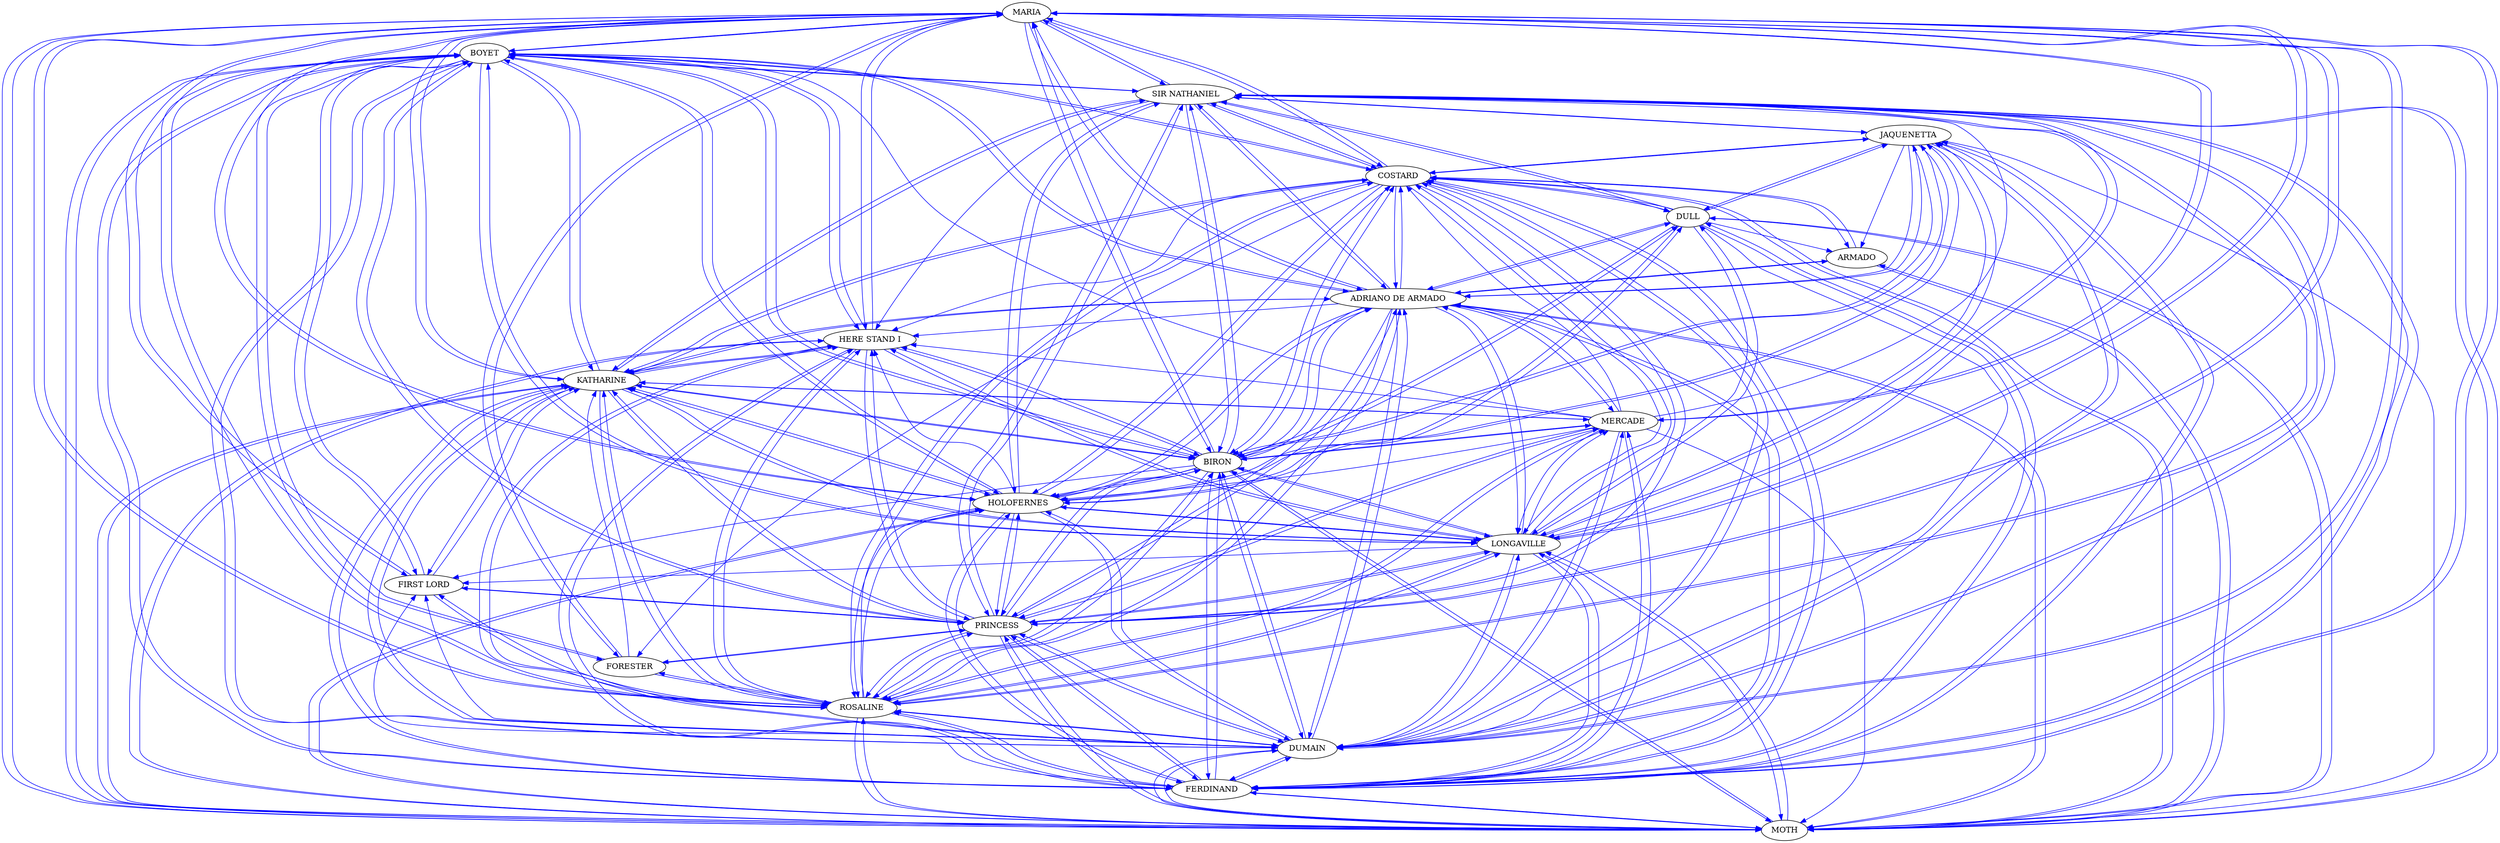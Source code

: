 strict digraph  {
	MARIA -> BOYET	 [color=blue,
		weight=36];
	MARIA -> COSTARD	 [color=blue,
		weight=8];
	MARIA -> MOTH	 [color=blue,
		weight=9];
	MARIA -> FERDINAND	 [color=blue,
		weight=9];
	MARIA -> ROSALINE	 [color=blue,
		weight=40];
	MARIA -> DUMAIN	 [color=blue,
		weight=9];
	MARIA -> "ADRIANO DE ARMADO"	 [color=blue,
		weight=3];
	MARIA -> PRINCESS	 [color=blue,
		weight=38];
	MARIA -> LONGAVILLE	 [color=blue,
		weight=9];
	MARIA -> "FIRST LORD"	 [color=blue,
		weight=22];
	MARIA -> HOLOFERNES	 [color=blue,
		weight=3];
	MARIA -> FORESTER	 [color=blue,
		weight=5];
	MARIA -> BIRON	 [color=blue,
		weight=9];
	MARIA -> KATHARINE	 [color=blue,
		weight=40];
	MARIA -> MERCADE	 [color=blue,
		weight=3];
	MARIA -> "HERE STAND I"	 [color=blue,
		weight=16];
	MARIA -> "SIR NATHANIEL"	 [color=blue,
		weight=3];
	BOYET -> MARIA	 [color=blue,
		weight=233];
	BOYET -> COSTARD	 [color=blue,
		weight=76];
	BOYET -> MOTH	 [color=blue,
		weight=56];
	BOYET -> FERDINAND	 [color=blue,
		weight=58];
	BOYET -> ROSALINE	 [color=blue,
		weight=229];
	BOYET -> DUMAIN	 [color=blue,
		weight=59];
	BOYET -> "ADRIANO DE ARMADO"	 [color=blue,
		weight=19];
	BOYET -> PRINCESS	 [color=blue,
		weight=217];
	BOYET -> LONGAVILLE	 [color=blue,
		weight=65];
	BOYET -> "FIRST LORD"	 [color=blue,
		weight=69];
	BOYET -> HOLOFERNES	 [color=blue,
		weight=14];
	BOYET -> FORESTER	 [color=blue,
		weight=63];
	BOYET -> BIRON	 [color=blue,
		weight=68];
	BOYET -> KATHARINE	 [color=blue,
		weight=229];
	BOYET -> "HERE STAND I"	 [color=blue,
		weight=101];
	BOYET -> "SIR NATHANIEL"	 [color=blue,
		weight=16];
	COSTARD -> MARIA	 [color=blue,
		weight=74];
	COSTARD -> BOYET	 [color=blue,
		weight=118];
	COSTARD -> MOTH	 [color=blue,
		weight=113];
	COSTARD -> FERDINAND	 [color=blue,
		weight=94];
	COSTARD -> ROSALINE	 [color=blue,
		weight=70];
	COSTARD -> DUMAIN	 [color=blue,
		weight=94];
	COSTARD -> "ADRIANO DE ARMADO"	 [color=blue,
		weight=93];
	COSTARD -> PRINCESS	 [color=blue,
		weight=70];
	COSTARD -> LONGAVILLE	 [color=blue,
		weight=94];
	COSTARD -> ARMADO	 [color=blue,
		weight=16];
	COSTARD -> DULL	 [color=blue,
		weight=67];
	COSTARD -> HOLOFERNES	 [color=blue,
		weight=29];
	COSTARD -> FORESTER	 [color=blue,
		weight=29];
	COSTARD -> BIRON	 [color=blue,
		weight=111];
	COSTARD -> KATHARINE	 [color=blue,
		weight=70];
	COSTARD -> JAQUENETTA	 [color=blue,
		weight=6];
	COSTARD -> "HERE STAND I"	 [color=blue,
		weight=59];
	COSTARD -> "SIR NATHANIEL"	 [color=blue,
		weight=42];
	MOTH -> MARIA	 [color=blue,
		weight=13];
	MOTH -> BOYET	 [color=blue,
		weight=88];
	MOTH -> COSTARD	 [color=blue,
		weight=136];
	MOTH -> FERDINAND	 [color=blue,
		weight=13];
	MOTH -> ROSALINE	 [color=blue,
		weight=13];
	MOTH -> DUMAIN	 [color=blue,
		weight=13];
	MOTH -> "ADRIANO DE ARMADO"	 [color=blue,
		weight=191];
	MOTH -> PRINCESS	 [color=blue,
		weight=13];
	MOTH -> LONGAVILLE	 [color=blue,
		weight=13];
	MOTH -> ARMADO	 [color=blue,
		weight=91];
	MOTH -> DULL	 [color=blue,
		weight=25];
	MOTH -> HOLOFERNES	 [color=blue,
		weight=26];
	MOTH -> BIRON	 [color=blue,
		weight=13];
	MOTH -> KATHARINE	 [color=blue,
		weight=13];
	MOTH -> "HERE STAND I"	 [color=blue,
		weight=13];
	MOTH -> "SIR NATHANIEL"	 [color=blue,
		weight=26];
	FERDINAND -> MARIA	 [color=blue,
		weight=127];
	FERDINAND -> BOYET	 [color=blue,
		weight=127];
	FERDINAND -> COSTARD	 [color=blue,
		weight=107];
	FERDINAND -> MOTH	 [color=blue,
		weight=80];
	FERDINAND -> ROSALINE	 [color=blue,
		weight=127];
	FERDINAND -> DUMAIN	 [color=blue,
		weight=293];
	FERDINAND -> "ADRIANO DE ARMADO"	 [color=blue,
		weight=35];
	FERDINAND -> PRINCESS	 [color=blue,
		weight=127];
	FERDINAND -> LONGAVILLE	 [color=blue,
		weight=294];
	FERDINAND -> DULL	 [color=blue,
		weight=60];
	FERDINAND -> "FIRST LORD"	 [color=blue,
		weight=47];
	FERDINAND -> HOLOFERNES	 [color=blue,
		weight=27];
	FERDINAND -> BIRON	 [color=blue,
		weight=315];
	FERDINAND -> KATHARINE	 [color=blue,
		weight=127];
	FERDINAND -> MERCADE	 [color=blue,
		weight=25];
	FERDINAND -> JAQUENETTA	 [color=blue,
		weight=10];
	FERDINAND -> "HERE STAND I"	 [color=blue,
		weight=80];
	FERDINAND -> "SIR NATHANIEL"	 [color=blue,
		weight=27];
	ROSALINE -> MARIA	 [color=blue,
		weight=172];
	ROSALINE -> BOYET	 [color=blue,
		weight=139];
	ROSALINE -> COSTARD	 [color=blue,
		weight=38];
	ROSALINE -> MOTH	 [color=blue,
		weight=97];
	ROSALINE -> FERDINAND	 [color=blue,
		weight=104];
	ROSALINE -> DUMAIN	 [color=blue,
		weight=110];
	ROSALINE -> "ADRIANO DE ARMADO"	 [color=blue,
		weight=27];
	ROSALINE -> PRINCESS	 [color=blue,
		weight=161];
	ROSALINE -> LONGAVILLE	 [color=blue,
		weight=110];
	ROSALINE -> "FIRST LORD"	 [color=blue,
		weight=29];
	ROSALINE -> HOLOFERNES	 [color=blue,
		weight=27];
	ROSALINE -> FORESTER	 [color=blue,
		weight=11];
	ROSALINE -> BIRON	 [color=blue,
		weight=110];
	ROSALINE -> KATHARINE	 [color=blue,
		weight=172];
	ROSALINE -> MERCADE	 [color=blue,
		weight=27];
	ROSALINE -> "HERE STAND I"	 [color=blue,
		weight=132];
	ROSALINE -> "SIR NATHANIEL"	 [color=blue,
		weight=27];
	DUMAIN -> MARIA	 [color=blue,
		weight=40];
	DUMAIN -> BOYET	 [color=blue,
		weight=40];
	DUMAIN -> COSTARD	 [color=blue,
		weight=35];
	DUMAIN -> MOTH	 [color=blue,
		weight=38];
	DUMAIN -> FERDINAND	 [color=blue,
		weight=91];
	DUMAIN -> ROSALINE	 [color=blue,
		weight=40];
	DUMAIN -> "ADRIANO DE ARMADO"	 [color=blue,
		weight=33];
	DUMAIN -> PRINCESS	 [color=blue,
		weight=40];
	DUMAIN -> LONGAVILLE	 [color=blue,
		weight=93];
	DUMAIN -> "FIRST LORD"	 [color=blue,
		weight=2];
	DUMAIN -> HOLOFERNES	 [color=blue,
		weight=32];
	DUMAIN -> BIRON	 [color=blue,
		weight=93];
	DUMAIN -> KATHARINE	 [color=blue,
		weight=40];
	DUMAIN -> MERCADE	 [color=blue,
		weight=6];
	DUMAIN -> JAQUENETTA	 [color=blue,
		weight=2];
	DUMAIN -> "HERE STAND I"	 [color=blue,
		weight=38];
	DUMAIN -> "SIR NATHANIEL"	 [color=blue,
		weight=32];
	"ADRIANO DE ARMADO" -> MARIA	 [color=blue,
		weight=83];
	"ADRIANO DE ARMADO" -> BOYET	 [color=blue,
		weight=137];
	"ADRIANO DE ARMADO" -> COSTARD	 [color=blue,
		weight=241];
	"ADRIANO DE ARMADO" -> MOTH	 [color=blue,
		weight=246];
	"ADRIANO DE ARMADO" -> FERDINAND	 [color=blue,
		weight=83];
	"ADRIANO DE ARMADO" -> ROSALINE	 [color=blue,
		weight=83];
	"ADRIANO DE ARMADO" -> DUMAIN	 [color=blue,
		weight=83];
	"ADRIANO DE ARMADO" -> PRINCESS	 [color=blue,
		weight=83];
	"ADRIANO DE ARMADO" -> LONGAVILLE	 [color=blue,
		weight=83];
	"ADRIANO DE ARMADO" -> ARMADO	 [color=blue,
		weight=86];
	"ADRIANO DE ARMADO" -> DULL	 [color=blue,
		weight=73];
	"ADRIANO DE ARMADO" -> HOLOFERNES	 [color=blue,
		weight=119];
	"ADRIANO DE ARMADO" -> BIRON	 [color=blue,
		weight=83];
	"ADRIANO DE ARMADO" -> KATHARINE	 [color=blue,
		weight=83];
	"ADRIANO DE ARMADO" -> MERCADE	 [color=blue,
		weight=52];
	"ADRIANO DE ARMADO" -> JAQUENETTA	 [color=blue,
		weight=6];
	"ADRIANO DE ARMADO" -> "HERE STAND I"	 [color=blue,
		weight=83];
	"ADRIANO DE ARMADO" -> "SIR NATHANIEL"	 [color=blue,
		weight=119];
	PRINCESS -> MARIA	 [color=blue,
		weight=287];
	PRINCESS -> BOYET	 [color=blue,
		weight=264];
	PRINCESS -> COSTARD	 [color=blue,
		weight=82];
	PRINCESS -> MOTH	 [color=blue,
		weight=119];
	PRINCESS -> FERDINAND	 [color=blue,
		weight=145];
	PRINCESS -> ROSALINE	 [color=blue,
		weight=287];
	PRINCESS -> DUMAIN	 [color=blue,
		weight=145];
	PRINCESS -> "ADRIANO DE ARMADO"	 [color=blue,
		weight=59];
	PRINCESS -> LONGAVILLE	 [color=blue,
		weight=145];
	PRINCESS -> "FIRST LORD"	 [color=blue,
		weight=66];
	PRINCESS -> HOLOFERNES	 [color=blue,
		weight=54];
	PRINCESS -> FORESTER	 [color=blue,
		weight=49];
	PRINCESS -> BIRON	 [color=blue,
		weight=145];
	PRINCESS -> KATHARINE	 [color=blue,
		weight=287];
	PRINCESS -> MERCADE	 [color=blue,
		weight=51];
	PRINCESS -> "HERE STAND I"	 [color=blue,
		weight=172];
	PRINCESS -> "SIR NATHANIEL"	 [color=blue,
		weight=55];
	LONGAVILLE -> MARIA	 [color=blue,
		weight=23];
	LONGAVILLE -> BOYET	 [color=blue,
		weight=23];
	LONGAVILLE -> COSTARD	 [color=blue,
		weight=13];
	LONGAVILLE -> MOTH	 [color=blue,
		weight=17];
	LONGAVILLE -> FERDINAND	 [color=blue,
		weight=63];
	LONGAVILLE -> ROSALINE	 [color=blue,
		weight=23];
	LONGAVILLE -> DUMAIN	 [color=blue,
		weight=42];
	LONGAVILLE -> "ADRIANO DE ARMADO"	 [color=blue,
		weight=9];
	LONGAVILLE -> PRINCESS	 [color=blue,
		weight=23];
	LONGAVILLE -> DULL	 [color=blue,
		weight=3];
	LONGAVILLE -> "FIRST LORD"	 [color=blue,
		weight=6];
	LONGAVILLE -> HOLOFERNES	 [color=blue,
		weight=9];
	LONGAVILLE -> BIRON	 [color=blue,
		weight=69];
	LONGAVILLE -> KATHARINE	 [color=blue,
		weight=23];
	LONGAVILLE -> MERCADE	 [color=blue,
		weight=3];
	LONGAVILLE -> JAQUENETTA	 [color=blue,
		weight=1];
	LONGAVILLE -> "HERE STAND I"	 [color=blue,
		weight=17];
	LONGAVILLE -> "SIR NATHANIEL"	 [color=blue,
		weight=9];
	ARMADO -> COSTARD	 [color=blue,
		weight=1];
	ARMADO -> MOTH	 [color=blue,
		weight=1];
	ARMADO -> "ADRIANO DE ARMADO"	 [color=blue,
		weight=1];
	DULL -> COSTARD	 [color=blue,
		weight=18];
	DULL -> MOTH	 [color=blue,
		weight=11];
	DULL -> FERDINAND	 [color=blue,
		weight=7];
	DULL -> DUMAIN	 [color=blue,
		weight=7];
	DULL -> "ADRIANO DE ARMADO"	 [color=blue,
		weight=11];
	DULL -> LONGAVILLE	 [color=blue,
		weight=7];
	DULL -> ARMADO	 [color=blue,
		weight=8];
	DULL -> HOLOFERNES	 [color=blue,
		weight=15];
	DULL -> BIRON	 [color=blue,
		weight=7];
	DULL -> JAQUENETTA	 [color=blue,
		weight=7];
	DULL -> "SIR NATHANIEL"	 [color=blue,
		weight=15];
	"FIRST LORD" -> MARIA	 [color=blue,
		weight=2];
	"FIRST LORD" -> BOYET	 [color=blue,
		weight=2];
	"FIRST LORD" -> ROSALINE	 [color=blue,
		weight=2];
	"FIRST LORD" -> PRINCESS	 [color=blue,
		weight=2];
	"FIRST LORD" -> KATHARINE	 [color=blue,
		weight=2];
	HOLOFERNES -> MARIA	 [color=blue,
		weight=18];
	HOLOFERNES -> BOYET	 [color=blue,
		weight=18];
	HOLOFERNES -> COSTARD	 [color=blue,
		weight=98];
	HOLOFERNES -> MOTH	 [color=blue,
		weight=60];
	HOLOFERNES -> FERDINAND	 [color=blue,
		weight=18];
	HOLOFERNES -> ROSALINE	 [color=blue,
		weight=18];
	HOLOFERNES -> DUMAIN	 [color=blue,
		weight=18];
	HOLOFERNES -> "ADRIANO DE ARMADO"	 [color=blue,
		weight=60];
	HOLOFERNES -> PRINCESS	 [color=blue,
		weight=18];
	HOLOFERNES -> LONGAVILLE	 [color=blue,
		weight=18];
	HOLOFERNES -> DULL	 [color=blue,
		weight=166];
	HOLOFERNES -> BIRON	 [color=blue,
		weight=18];
	HOLOFERNES -> KATHARINE	 [color=blue,
		weight=18];
	HOLOFERNES -> JAQUENETTA	 [color=blue,
		weight=38];
	HOLOFERNES -> "HERE STAND I"	 [color=blue,
		weight=18];
	HOLOFERNES -> "SIR NATHANIEL"	 [color=blue,
		weight=184];
	FORESTER -> MARIA	 [color=blue,
		weight=5];
	FORESTER -> BOYET	 [color=blue,
		weight=5];
	FORESTER -> ROSALINE	 [color=blue,
		weight=5];
	FORESTER -> PRINCESS	 [color=blue,
		weight=5];
	FORESTER -> KATHARINE	 [color=blue,
		weight=5];
	BIRON -> MARIA	 [color=blue,
		weight=191];
	BIRON -> BOYET	 [color=blue,
		weight=241];
	BIRON -> COSTARD	 [color=blue,
		weight=127];
	BIRON -> MOTH	 [color=blue,
		weight=173];
	BIRON -> FERDINAND	 [color=blue,
		weight=516];
	BIRON -> ROSALINE	 [color=blue,
		weight=191];
	BIRON -> DUMAIN	 [color=blue,
		weight=505];
	BIRON -> "ADRIANO DE ARMADO"	 [color=blue,
		weight=75];
	BIRON -> PRINCESS	 [color=blue,
		weight=191];
	BIRON -> LONGAVILLE	 [color=blue,
		weight=519];
	BIRON -> DULL	 [color=blue,
		weight=14];
	BIRON -> "FIRST LORD"	 [color=blue,
		weight=18];
	BIRON -> HOLOFERNES	 [color=blue,
		weight=62];
	BIRON -> KATHARINE	 [color=blue,
		weight=191];
	BIRON -> MERCADE	 [color=blue,
		weight=40];
	BIRON -> JAQUENETTA	 [color=blue,
		weight=10];
	BIRON -> "HERE STAND I"	 [color=blue,
		weight=173];
	BIRON -> "SIR NATHANIEL"	 [color=blue,
		weight=65];
	KATHARINE -> MARIA	 [color=blue,
		weight=46];
	KATHARINE -> BOYET	 [color=blue,
		weight=28];
	KATHARINE -> COSTARD	 [color=blue,
		weight=7];
	KATHARINE -> MOTH	 [color=blue,
		weight=19];
	KATHARINE -> FERDINAND	 [color=blue,
		weight=19];
	KATHARINE -> ROSALINE	 [color=blue,
		weight=46];
	KATHARINE -> DUMAIN	 [color=blue,
		weight=19];
	KATHARINE -> "ADRIANO DE ARMADO"	 [color=blue,
		weight=7];
	KATHARINE -> PRINCESS	 [color=blue,
		weight=46];
	KATHARINE -> LONGAVILLE	 [color=blue,
		weight=19];
	KATHARINE -> "FIRST LORD"	 [color=blue,
		weight=8];
	KATHARINE -> HOLOFERNES	 [color=blue,
		weight=7];
	KATHARINE -> BIRON	 [color=blue,
		weight=19];
	KATHARINE -> MERCADE	 [color=blue,
		weight=7];
	KATHARINE -> "HERE STAND I"	 [color=blue,
		weight=38];
	KATHARINE -> "SIR NATHANIEL"	 [color=blue,
		weight=7];
	MERCADE -> MARIA	 [color=blue,
		weight=4];
	MERCADE -> BOYET	 [color=blue,
		weight=4];
	MERCADE -> COSTARD	 [color=blue,
		weight=4];
	MERCADE -> MOTH	 [color=blue,
		weight=4];
	MERCADE -> FERDINAND	 [color=blue,
		weight=4];
	MERCADE -> ROSALINE	 [color=blue,
		weight=4];
	MERCADE -> DUMAIN	 [color=blue,
		weight=4];
	MERCADE -> "ADRIANO DE ARMADO"	 [color=blue,
		weight=4];
	MERCADE -> PRINCESS	 [color=blue,
		weight=4];
	MERCADE -> LONGAVILLE	 [color=blue,
		weight=4];
	MERCADE -> HOLOFERNES	 [color=blue,
		weight=4];
	MERCADE -> BIRON	 [color=blue,
		weight=4];
	MERCADE -> KATHARINE	 [color=blue,
		weight=4];
	MERCADE -> "HERE STAND I"	 [color=blue,
		weight=4];
	MERCADE -> "SIR NATHANIEL"	 [color=blue,
		weight=4];
	JAQUENETTA -> COSTARD	 [color=blue,
		weight=22];
	JAQUENETTA -> MOTH	 [color=blue,
		weight=11];
	JAQUENETTA -> FERDINAND	 [color=blue,
		weight=4];
	JAQUENETTA -> DUMAIN	 [color=blue,
		weight=4];
	JAQUENETTA -> "ADRIANO DE ARMADO"	 [color=blue,
		weight=11];
	JAQUENETTA -> LONGAVILLE	 [color=blue,
		weight=4];
	JAQUENETTA -> ARMADO	 [color=blue,
		weight=11];
	JAQUENETTA -> DULL	 [color=blue,
		weight=18];
	JAQUENETTA -> HOLOFERNES	 [color=blue,
		weight=7];
	JAQUENETTA -> BIRON	 [color=blue,
		weight=4];
	JAQUENETTA -> "SIR NATHANIEL"	 [color=blue,
		weight=7];
	"HERE STAND I" -> MARIA	 [color=blue,
		weight=20];
	"HERE STAND I" -> BOYET	 [color=blue,
		weight=20];
	"HERE STAND I" -> MOTH	 [color=blue,
		weight=20];
	"HERE STAND I" -> FERDINAND	 [color=blue,
		weight=20];
	"HERE STAND I" -> ROSALINE	 [color=blue,
		weight=20];
	"HERE STAND I" -> DUMAIN	 [color=blue,
		weight=20];
	"HERE STAND I" -> PRINCESS	 [color=blue,
		weight=20];
	"HERE STAND I" -> LONGAVILLE	 [color=blue,
		weight=20];
	"HERE STAND I" -> BIRON	 [color=blue,
		weight=20];
	"HERE STAND I" -> KATHARINE	 [color=blue,
		weight=20];
	"SIR NATHANIEL" -> MARIA	 [color=blue,
		weight=7];
	"SIR NATHANIEL" -> BOYET	 [color=blue,
		weight=7];
	"SIR NATHANIEL" -> COSTARD	 [color=blue,
		weight=26];
	"SIR NATHANIEL" -> MOTH	 [color=blue,
		weight=8];
	"SIR NATHANIEL" -> FERDINAND	 [color=blue,
		weight=7];
	"SIR NATHANIEL" -> ROSALINE	 [color=blue,
		weight=7];
	"SIR NATHANIEL" -> DUMAIN	 [color=blue,
		weight=7];
	"SIR NATHANIEL" -> "ADRIANO DE ARMADO"	 [color=blue,
		weight=8];
	"SIR NATHANIEL" -> PRINCESS	 [color=blue,
		weight=7];
	"SIR NATHANIEL" -> LONGAVILLE	 [color=blue,
		weight=7];
	"SIR NATHANIEL" -> DULL	 [color=blue,
		weight=60];
	"SIR NATHANIEL" -> HOLOFERNES	 [color=blue,
		weight=60];
	"SIR NATHANIEL" -> BIRON	 [color=blue,
		weight=7];
	"SIR NATHANIEL" -> KATHARINE	 [color=blue,
		weight=7];
	"SIR NATHANIEL" -> JAQUENETTA	 [color=blue,
		weight=18];
	"SIR NATHANIEL" -> "HERE STAND I"	 [color=blue,
		weight=7];
}
